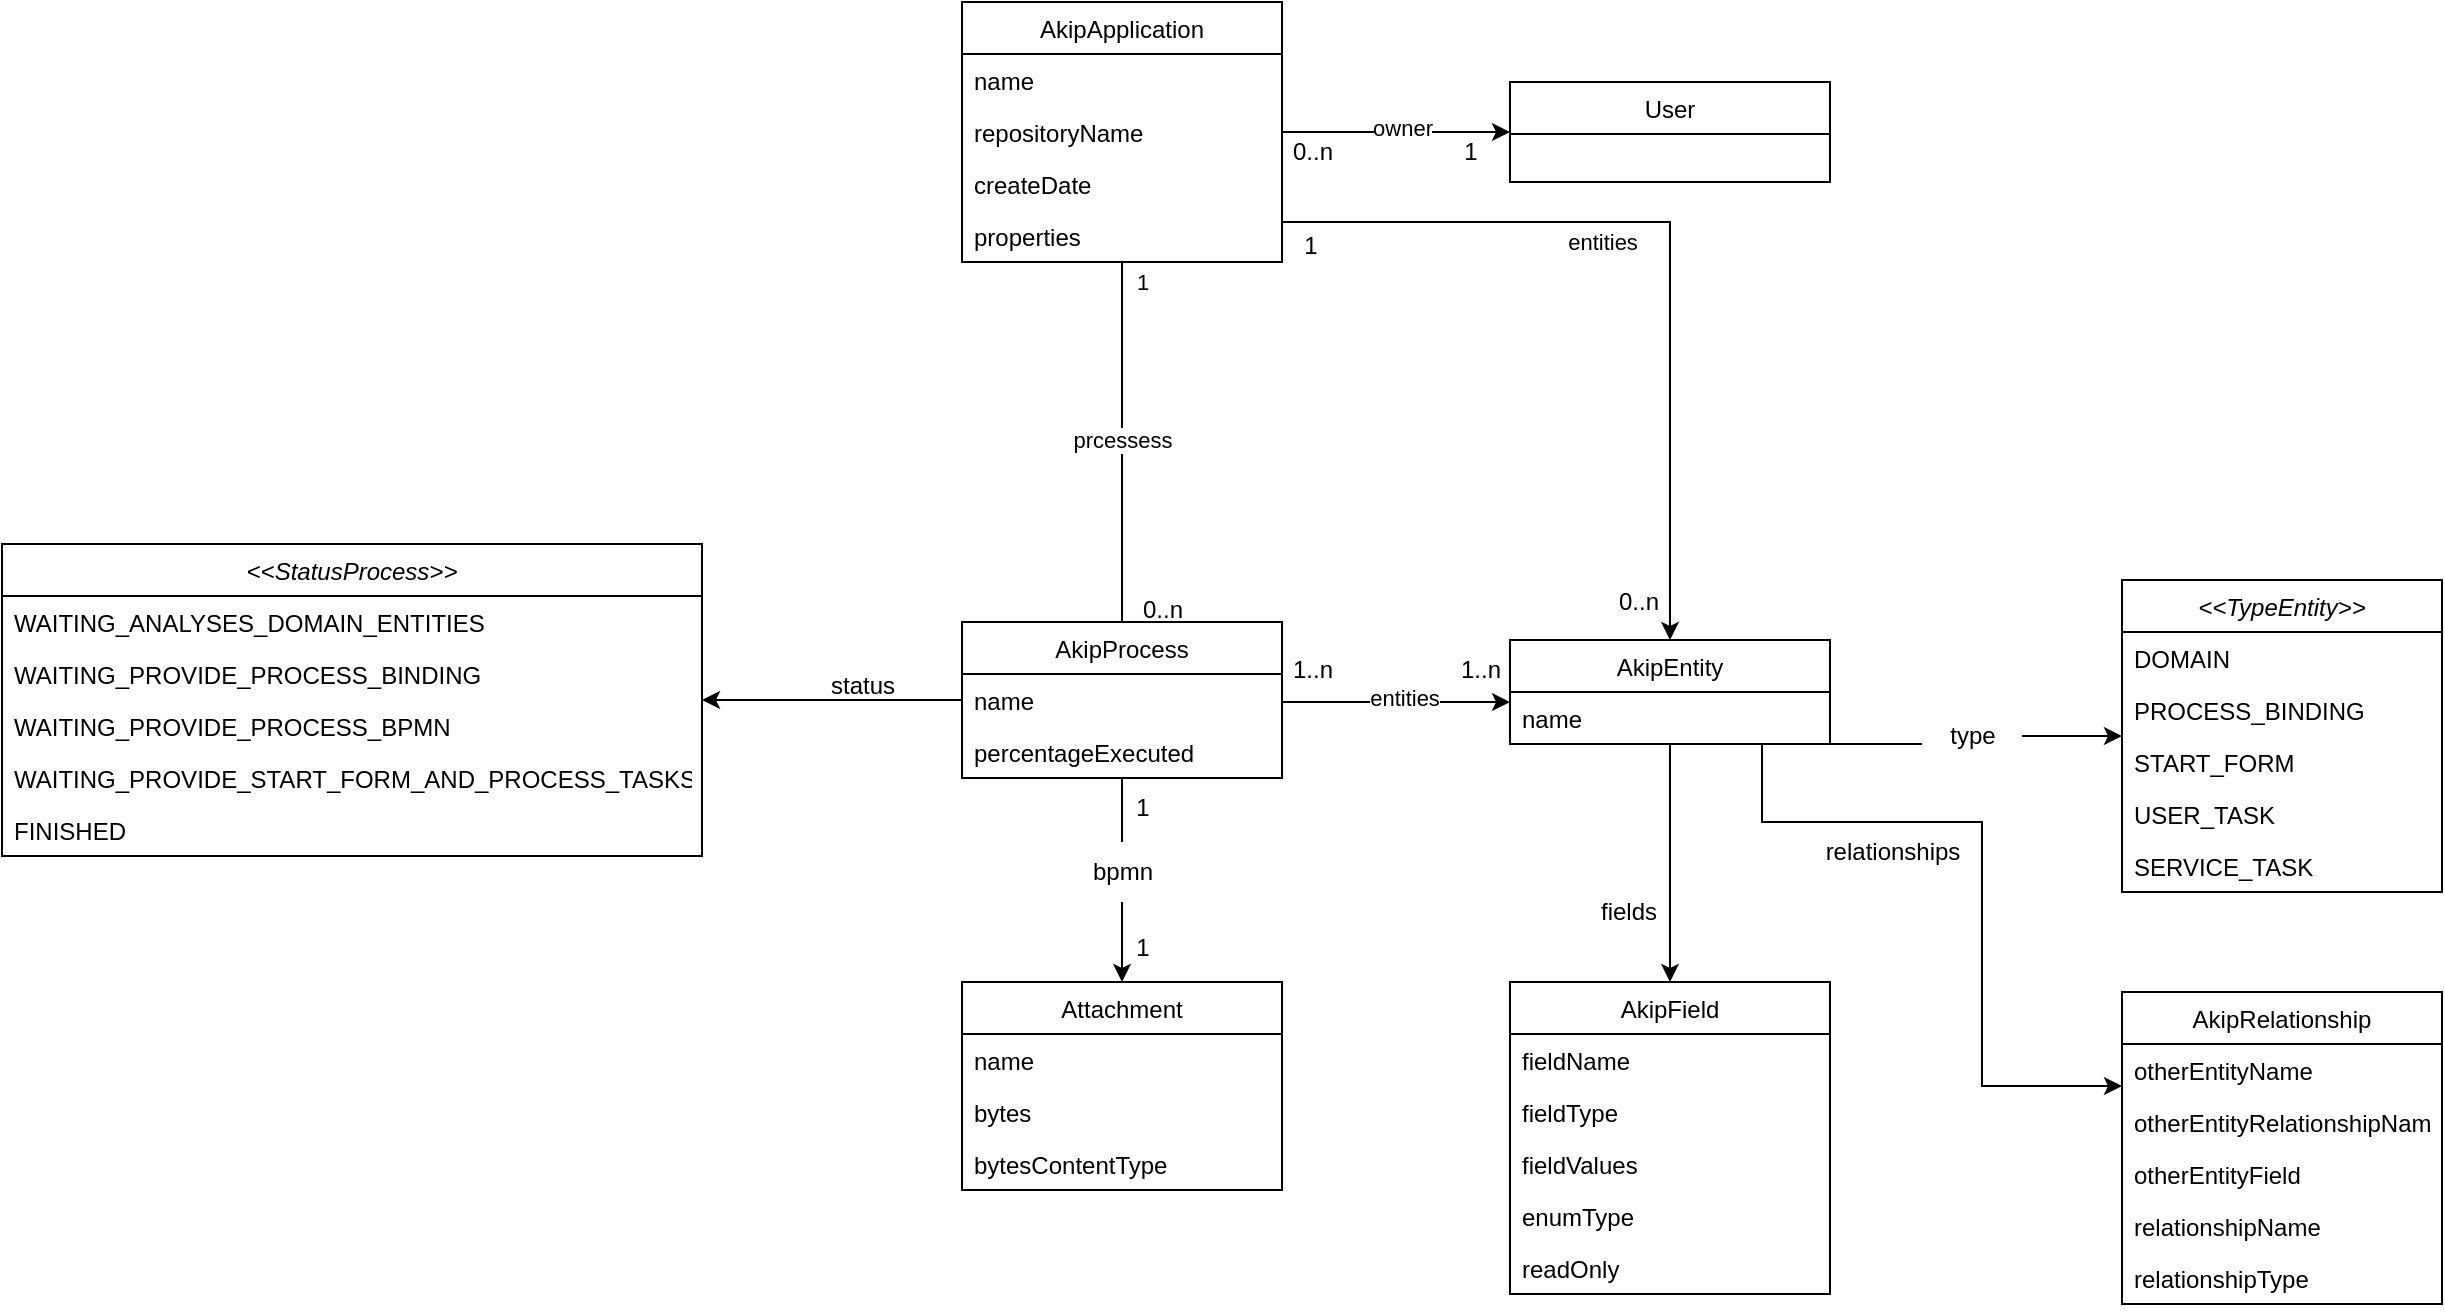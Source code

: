 <mxfile version="20.3.6" type="device"><diagram id="C5RBs43oDa-KdzZeNtuy" name="Page-1"><mxGraphModel dx="2489" dy="805" grid="1" gridSize="10" guides="1" tooltips="1" connect="1" arrows="1" fold="1" page="1" pageScale="1" pageWidth="827" pageHeight="1169" math="0" shadow="0"><root><mxCell id="WIyWlLk6GJQsqaUBKTNV-0"/><mxCell id="WIyWlLk6GJQsqaUBKTNV-1" parent="WIyWlLk6GJQsqaUBKTNV-0"/><mxCell id="IVdEDBpkRiV3nZfDsTGB-0" style="edgeStyle=orthogonalEdgeStyle;rounded=0;orthogonalLoop=1;jettySize=auto;html=1;" parent="WIyWlLk6GJQsqaUBKTNV-1" source="zkfFHV4jXpPFQw0GAbJ--0" target="zkfFHV4jXpPFQw0GAbJ--13" edge="1"><mxGeometry relative="1" as="geometry"/></mxCell><mxCell id="IVdEDBpkRiV3nZfDsTGB-1" value="owner" style="edgeLabel;html=1;align=center;verticalAlign=middle;resizable=0;points=[];" parent="IVdEDBpkRiV3nZfDsTGB-0" connectable="0" vertex="1"><mxGeometry x="0.273" relative="1" as="geometry"><mxPoint x="-13" y="-2" as="offset"/></mxGeometry></mxCell><mxCell id="IVdEDBpkRiV3nZfDsTGB-13" style="edgeStyle=orthogonalEdgeStyle;rounded=0;orthogonalLoop=1;jettySize=auto;html=1;endArrow=none;endFill=0;" parent="WIyWlLk6GJQsqaUBKTNV-1" source="zkfFHV4jXpPFQw0GAbJ--0" target="zkfFHV4jXpPFQw0GAbJ--6" edge="1"><mxGeometry relative="1" as="geometry"><mxPoint x="230" y="254" as="sourcePoint"/><mxPoint x="230" y="413" as="targetPoint"/><Array as="points"><mxPoint x="220" y="340"/><mxPoint x="220" y="340"/></Array></mxGeometry></mxCell><mxCell id="IVdEDBpkRiV3nZfDsTGB-14" value="prcessess" style="edgeLabel;html=1;align=center;verticalAlign=middle;resizable=0;points=[];" parent="IVdEDBpkRiV3nZfDsTGB-13" connectable="0" vertex="1"><mxGeometry x="0.245" y="2" relative="1" as="geometry"><mxPoint x="-2" y="-23" as="offset"/></mxGeometry></mxCell><mxCell id="IVdEDBpkRiV3nZfDsTGB-28" value="1" style="edgeLabel;html=1;align=center;verticalAlign=middle;resizable=0;points=[];" parent="IVdEDBpkRiV3nZfDsTGB-13" connectable="0" vertex="1"><mxGeometry x="-0.62" y="2" relative="1" as="geometry"><mxPoint x="8" y="-24" as="offset"/></mxGeometry></mxCell><mxCell id="uUynUKK8bMvL2KG879Hx-0" style="edgeStyle=orthogonalEdgeStyle;rounded=0;orthogonalLoop=1;jettySize=auto;html=1;" parent="WIyWlLk6GJQsqaUBKTNV-1" source="zkfFHV4jXpPFQw0GAbJ--0" target="IVdEDBpkRiV3nZfDsTGB-4" edge="1"><mxGeometry relative="1" as="geometry"><Array as="points"><mxPoint x="494" y="200"/></Array></mxGeometry></mxCell><mxCell id="zkfFHV4jXpPFQw0GAbJ--0" value="AkipApplication" style="swimlane;fontStyle=0;align=center;verticalAlign=top;childLayout=stackLayout;horizontal=1;startSize=26;horizontalStack=0;resizeParent=1;resizeLast=0;collapsible=1;marginBottom=0;rounded=0;shadow=0;strokeWidth=1;" parent="WIyWlLk6GJQsqaUBKTNV-1" vertex="1"><mxGeometry x="140" y="90" width="160" height="130" as="geometry"><mxRectangle x="230" y="140" width="160" height="26" as="alternateBounds"/></mxGeometry></mxCell><mxCell id="zkfFHV4jXpPFQw0GAbJ--1" value="name" style="text;align=left;verticalAlign=top;spacingLeft=4;spacingRight=4;overflow=hidden;rotatable=0;points=[[0,0.5],[1,0.5]];portConstraint=eastwest;" parent="zkfFHV4jXpPFQw0GAbJ--0" vertex="1"><mxGeometry y="26" width="160" height="26" as="geometry"/></mxCell><mxCell id="zkfFHV4jXpPFQw0GAbJ--2" value="repositoryName" style="text;align=left;verticalAlign=top;spacingLeft=4;spacingRight=4;overflow=hidden;rotatable=0;points=[[0,0.5],[1,0.5]];portConstraint=eastwest;rounded=0;shadow=0;html=0;" parent="zkfFHV4jXpPFQw0GAbJ--0" vertex="1"><mxGeometry y="52" width="160" height="26" as="geometry"/></mxCell><mxCell id="mcBj0GrOKnKT2NTujb-7-0" value="createDate" style="text;align=left;verticalAlign=top;spacingLeft=4;spacingRight=4;overflow=hidden;rotatable=0;points=[[0,0.5],[1,0.5]];portConstraint=eastwest;rounded=0;shadow=0;html=0;" parent="zkfFHV4jXpPFQw0GAbJ--0" vertex="1"><mxGeometry y="78" width="160" height="26" as="geometry"/></mxCell><mxCell id="rdSp3MzELDum0l5a-hE9-0" value="properties" style="text;align=left;verticalAlign=top;spacingLeft=4;spacingRight=4;overflow=hidden;rotatable=0;points=[[0,0.5],[1,0.5]];portConstraint=eastwest;rounded=0;shadow=0;html=0;" parent="zkfFHV4jXpPFQw0GAbJ--0" vertex="1"><mxGeometry y="104" width="160" height="26" as="geometry"/></mxCell><mxCell id="IVdEDBpkRiV3nZfDsTGB-12" style="edgeStyle=orthogonalEdgeStyle;rounded=0;orthogonalLoop=1;jettySize=auto;html=1;" parent="WIyWlLk6GJQsqaUBKTNV-1" source="zkfFHV4jXpPFQw0GAbJ--6" target="IVdEDBpkRiV3nZfDsTGB-4" edge="1"><mxGeometry relative="1" as="geometry"><Array as="points"><mxPoint x="330" y="440"/><mxPoint x="330" y="440"/></Array></mxGeometry></mxCell><mxCell id="IVdEDBpkRiV3nZfDsTGB-15" value="entities" style="edgeLabel;html=1;align=center;verticalAlign=middle;resizable=0;points=[];" parent="IVdEDBpkRiV3nZfDsTGB-12" connectable="0" vertex="1"><mxGeometry x="0.236" y="-2" relative="1" as="geometry"><mxPoint x="-10" y="-4" as="offset"/></mxGeometry></mxCell><mxCell id="IVdEDBpkRiV3nZfDsTGB-21" style="edgeStyle=orthogonalEdgeStyle;rounded=0;orthogonalLoop=1;jettySize=auto;html=1;startArrow=none;" parent="WIyWlLk6GJQsqaUBKTNV-1" source="IVdEDBpkRiV3nZfDsTGB-22" target="IVdEDBpkRiV3nZfDsTGB-20" edge="1"><mxGeometry relative="1" as="geometry"/></mxCell><mxCell id="te-1GJ1RouCBQj6qVGQK-11" style="edgeStyle=orthogonalEdgeStyle;rounded=0;orthogonalLoop=1;jettySize=auto;html=1;" parent="WIyWlLk6GJQsqaUBKTNV-1" source="zkfFHV4jXpPFQw0GAbJ--6" target="te-1GJ1RouCBQj6qVGQK-2" edge="1"><mxGeometry relative="1" as="geometry"/></mxCell><mxCell id="zkfFHV4jXpPFQw0GAbJ--6" value="AkipProcess" style="swimlane;fontStyle=0;align=center;verticalAlign=top;childLayout=stackLayout;horizontal=1;startSize=26;horizontalStack=0;resizeParent=1;resizeLast=0;collapsible=1;marginBottom=0;rounded=0;shadow=0;strokeWidth=1;" parent="WIyWlLk6GJQsqaUBKTNV-1" vertex="1"><mxGeometry x="140" y="400" width="160" height="78" as="geometry"><mxRectangle x="130" y="380" width="160" height="26" as="alternateBounds"/></mxGeometry></mxCell><mxCell id="zkfFHV4jXpPFQw0GAbJ--8" value="name" style="text;align=left;verticalAlign=top;spacingLeft=4;spacingRight=4;overflow=hidden;rotatable=0;points=[[0,0.5],[1,0.5]];portConstraint=eastwest;rounded=0;shadow=0;html=0;" parent="zkfFHV4jXpPFQw0GAbJ--6" vertex="1"><mxGeometry y="26" width="160" height="26" as="geometry"/></mxCell><mxCell id="te-1GJ1RouCBQj6qVGQK-15" value="percentageExecuted" style="text;align=left;verticalAlign=top;spacingLeft=4;spacingRight=4;overflow=hidden;rotatable=0;points=[[0,0.5],[1,0.5]];portConstraint=eastwest;rounded=0;shadow=0;html=0;" parent="zkfFHV4jXpPFQw0GAbJ--6" vertex="1"><mxGeometry y="52" width="160" height="26" as="geometry"/></mxCell><mxCell id="zkfFHV4jXpPFQw0GAbJ--13" value="User" style="swimlane;fontStyle=0;align=center;verticalAlign=top;childLayout=stackLayout;horizontal=1;startSize=26;horizontalStack=0;resizeParent=1;resizeLast=0;collapsible=1;marginBottom=0;rounded=0;shadow=0;strokeWidth=1;" parent="WIyWlLk6GJQsqaUBKTNV-1" vertex="1"><mxGeometry x="414" y="130" width="160" height="50" as="geometry"><mxRectangle x="340" y="380" width="170" height="26" as="alternateBounds"/></mxGeometry></mxCell><mxCell id="IVdEDBpkRiV3nZfDsTGB-10" style="edgeStyle=orthogonalEdgeStyle;rounded=0;orthogonalLoop=1;jettySize=auto;html=1;startArrow=none;" parent="WIyWlLk6GJQsqaUBKTNV-1" source="IVdEDBpkRiV3nZfDsTGB-17" target="IVdEDBpkRiV3nZfDsTGB-6" edge="1"><mxGeometry relative="1" as="geometry"><Array as="points"><mxPoint x="680" y="457"/><mxPoint x="680" y="457"/></Array></mxGeometry></mxCell><mxCell id="3iqtMKfMsZFugL1PBNO5-4" style="edgeStyle=orthogonalEdgeStyle;rounded=0;orthogonalLoop=1;jettySize=auto;html=1;" parent="WIyWlLk6GJQsqaUBKTNV-1" source="IVdEDBpkRiV3nZfDsTGB-4" target="3iqtMKfMsZFugL1PBNO5-0" edge="1"><mxGeometry relative="1" as="geometry"/></mxCell><mxCell id="IVdEDBpkRiV3nZfDsTGB-4" value="AkipEntity" style="swimlane;fontStyle=0;align=center;verticalAlign=top;childLayout=stackLayout;horizontal=1;startSize=26;horizontalStack=0;resizeParent=1;resizeLast=0;collapsible=1;marginBottom=0;rounded=0;shadow=0;strokeWidth=1;" parent="WIyWlLk6GJQsqaUBKTNV-1" vertex="1"><mxGeometry x="414" y="409" width="160" height="52" as="geometry"><mxRectangle x="130" y="380" width="160" height="26" as="alternateBounds"/></mxGeometry></mxCell><mxCell id="IVdEDBpkRiV3nZfDsTGB-5" value="name" style="text;align=left;verticalAlign=top;spacingLeft=4;spacingRight=4;overflow=hidden;rotatable=0;points=[[0,0.5],[1,0.5]];portConstraint=eastwest;rounded=0;shadow=0;html=0;" parent="IVdEDBpkRiV3nZfDsTGB-4" vertex="1"><mxGeometry y="26" width="160" height="26" as="geometry"/></mxCell><mxCell id="IVdEDBpkRiV3nZfDsTGB-6" value="&lt;&lt;TypeEntity&gt;&gt;" style="swimlane;fontStyle=2;align=center;verticalAlign=top;childLayout=stackLayout;horizontal=1;startSize=26;horizontalStack=0;resizeParent=1;resizeLast=0;collapsible=1;marginBottom=0;rounded=0;shadow=0;strokeWidth=1;" parent="WIyWlLk6GJQsqaUBKTNV-1" vertex="1"><mxGeometry x="720" y="379" width="160" height="156" as="geometry"><mxRectangle x="130" y="380" width="160" height="26" as="alternateBounds"/></mxGeometry></mxCell><mxCell id="IVdEDBpkRiV3nZfDsTGB-7" value="DOMAIN" style="text;align=left;verticalAlign=top;spacingLeft=4;spacingRight=4;overflow=hidden;rotatable=0;points=[[0,0.5],[1,0.5]];portConstraint=eastwest;rounded=0;shadow=0;html=0;" parent="IVdEDBpkRiV3nZfDsTGB-6" vertex="1"><mxGeometry y="26" width="160" height="26" as="geometry"/></mxCell><mxCell id="IVdEDBpkRiV3nZfDsTGB-8" value="PROCESS_BINDING" style="text;align=left;verticalAlign=top;spacingLeft=4;spacingRight=4;overflow=hidden;rotatable=0;points=[[0,0.5],[1,0.5]];portConstraint=eastwest;rounded=0;shadow=0;html=0;" parent="IVdEDBpkRiV3nZfDsTGB-6" vertex="1"><mxGeometry y="52" width="160" height="26" as="geometry"/></mxCell><mxCell id="mcBj0GrOKnKT2NTujb-7-1" value="START_FORM" style="text;align=left;verticalAlign=top;spacingLeft=4;spacingRight=4;overflow=hidden;rotatable=0;points=[[0,0.5],[1,0.5]];portConstraint=eastwest;rounded=0;shadow=0;html=0;" parent="IVdEDBpkRiV3nZfDsTGB-6" vertex="1"><mxGeometry y="78" width="160" height="26" as="geometry"/></mxCell><mxCell id="mcBj0GrOKnKT2NTujb-7-2" value="USER_TASK" style="text;align=left;verticalAlign=top;spacingLeft=4;spacingRight=4;overflow=hidden;rotatable=0;points=[[0,0.5],[1,0.5]];portConstraint=eastwest;rounded=0;shadow=0;html=0;" parent="IVdEDBpkRiV3nZfDsTGB-6" vertex="1"><mxGeometry y="104" width="160" height="26" as="geometry"/></mxCell><mxCell id="IVdEDBpkRiV3nZfDsTGB-9" value="SERVICE_TASK" style="text;align=left;verticalAlign=top;spacingLeft=4;spacingRight=4;overflow=hidden;rotatable=0;points=[[0,0.5],[1,0.5]];portConstraint=eastwest;rounded=0;shadow=0;html=0;" parent="IVdEDBpkRiV3nZfDsTGB-6" vertex="1"><mxGeometry y="130" width="160" height="26" as="geometry"/></mxCell><mxCell id="IVdEDBpkRiV3nZfDsTGB-17" value="type" style="text;html=1;align=center;verticalAlign=middle;resizable=0;points=[];autosize=1;strokeColor=none;fillColor=none;" parent="WIyWlLk6GJQsqaUBKTNV-1" vertex="1"><mxGeometry x="620" y="442" width="50" height="30" as="geometry"/></mxCell><mxCell id="IVdEDBpkRiV3nZfDsTGB-18" value="" style="edgeStyle=orthogonalEdgeStyle;rounded=0;orthogonalLoop=1;jettySize=auto;html=1;endArrow=none;" parent="WIyWlLk6GJQsqaUBKTNV-1" source="IVdEDBpkRiV3nZfDsTGB-4" target="IVdEDBpkRiV3nZfDsTGB-17" edge="1"><mxGeometry relative="1" as="geometry"><mxPoint x="494" y="409" as="sourcePoint"/><mxPoint x="494" y="344" as="targetPoint"/><Array as="points"><mxPoint x="610" y="461"/><mxPoint x="610" y="461"/></Array></mxGeometry></mxCell><mxCell id="IVdEDBpkRiV3nZfDsTGB-20" value="Attachment" style="swimlane;fontStyle=0;align=center;verticalAlign=top;childLayout=stackLayout;horizontal=1;startSize=26;horizontalStack=0;resizeParent=1;resizeLast=0;collapsible=1;marginBottom=0;rounded=0;shadow=0;strokeWidth=1;" parent="WIyWlLk6GJQsqaUBKTNV-1" vertex="1"><mxGeometry x="140" y="580" width="160" height="104" as="geometry"><mxRectangle x="340" y="380" width="170" height="26" as="alternateBounds"/></mxGeometry></mxCell><mxCell id="IVdEDBpkRiV3nZfDsTGB-25" value="name" style="text;align=left;verticalAlign=top;spacingLeft=4;spacingRight=4;overflow=hidden;rotatable=0;points=[[0,0.5],[1,0.5]];portConstraint=eastwest;rounded=0;shadow=0;html=0;" parent="IVdEDBpkRiV3nZfDsTGB-20" vertex="1"><mxGeometry y="26" width="160" height="26" as="geometry"/></mxCell><mxCell id="IVdEDBpkRiV3nZfDsTGB-26" value="bytes" style="text;align=left;verticalAlign=top;spacingLeft=4;spacingRight=4;overflow=hidden;rotatable=0;points=[[0,0.5],[1,0.5]];portConstraint=eastwest;rounded=0;shadow=0;html=0;" parent="IVdEDBpkRiV3nZfDsTGB-20" vertex="1"><mxGeometry y="52" width="160" height="26" as="geometry"/></mxCell><mxCell id="IVdEDBpkRiV3nZfDsTGB-24" value="bytesContentType" style="text;align=left;verticalAlign=top;spacingLeft=4;spacingRight=4;overflow=hidden;rotatable=0;points=[[0,0.5],[1,0.5]];portConstraint=eastwest;rounded=0;shadow=0;html=0;" parent="IVdEDBpkRiV3nZfDsTGB-20" vertex="1"><mxGeometry y="78" width="160" height="26" as="geometry"/></mxCell><mxCell id="IVdEDBpkRiV3nZfDsTGB-22" value="bpmn" style="text;html=1;align=center;verticalAlign=middle;resizable=0;points=[];autosize=1;strokeColor=none;fillColor=none;" parent="WIyWlLk6GJQsqaUBKTNV-1" vertex="1"><mxGeometry x="195" y="510" width="50" height="30" as="geometry"/></mxCell><mxCell id="IVdEDBpkRiV3nZfDsTGB-23" value="" style="edgeStyle=orthogonalEdgeStyle;rounded=0;orthogonalLoop=1;jettySize=auto;html=1;endArrow=none;" parent="WIyWlLk6GJQsqaUBKTNV-1" source="zkfFHV4jXpPFQw0GAbJ--6" target="IVdEDBpkRiV3nZfDsTGB-22" edge="1"><mxGeometry relative="1" as="geometry"><mxPoint x="310" y="495" as="sourcePoint"/><mxPoint x="220" y="530" as="targetPoint"/></mxGeometry></mxCell><mxCell id="IVdEDBpkRiV3nZfDsTGB-29" value="0..n" style="text;html=1;align=center;verticalAlign=middle;resizable=0;points=[];autosize=1;strokeColor=none;fillColor=none;" parent="WIyWlLk6GJQsqaUBKTNV-1" vertex="1"><mxGeometry x="220" y="379" width="40" height="30" as="geometry"/></mxCell><mxCell id="IVdEDBpkRiV3nZfDsTGB-30" value="1" style="text;html=1;align=center;verticalAlign=middle;resizable=0;points=[];autosize=1;strokeColor=none;fillColor=none;" parent="WIyWlLk6GJQsqaUBKTNV-1" vertex="1"><mxGeometry x="215" y="548" width="30" height="30" as="geometry"/></mxCell><mxCell id="IVdEDBpkRiV3nZfDsTGB-31" value="1" style="text;html=1;align=center;verticalAlign=middle;resizable=0;points=[];autosize=1;strokeColor=none;fillColor=none;" parent="WIyWlLk6GJQsqaUBKTNV-1" vertex="1"><mxGeometry x="215" y="478" width="30" height="30" as="geometry"/></mxCell><mxCell id="IVdEDBpkRiV3nZfDsTGB-32" value="1..n" style="text;html=1;align=center;verticalAlign=middle;resizable=0;points=[];autosize=1;strokeColor=none;fillColor=none;" parent="WIyWlLk6GJQsqaUBKTNV-1" vertex="1"><mxGeometry x="295" y="409" width="40" height="30" as="geometry"/></mxCell><mxCell id="IVdEDBpkRiV3nZfDsTGB-33" value="1..n" style="text;html=1;align=center;verticalAlign=middle;resizable=0;points=[];autosize=1;strokeColor=none;fillColor=none;" parent="WIyWlLk6GJQsqaUBKTNV-1" vertex="1"><mxGeometry x="379" y="409" width="40" height="30" as="geometry"/></mxCell><mxCell id="IVdEDBpkRiV3nZfDsTGB-35" value="0..n" style="text;html=1;align=center;verticalAlign=middle;resizable=0;points=[];autosize=1;strokeColor=none;fillColor=none;" parent="WIyWlLk6GJQsqaUBKTNV-1" vertex="1"><mxGeometry x="295" y="150" width="40" height="30" as="geometry"/></mxCell><mxCell id="IVdEDBpkRiV3nZfDsTGB-36" value="1" style="text;html=1;align=center;verticalAlign=middle;resizable=0;points=[];autosize=1;strokeColor=none;fillColor=none;" parent="WIyWlLk6GJQsqaUBKTNV-1" vertex="1"><mxGeometry x="379" y="150" width="30" height="30" as="geometry"/></mxCell><mxCell id="te-1GJ1RouCBQj6qVGQK-2" value="&lt;&lt;StatusProcess&gt;&gt;" style="swimlane;fontStyle=2;align=center;verticalAlign=top;childLayout=stackLayout;horizontal=1;startSize=26;horizontalStack=0;resizeParent=1;resizeLast=0;collapsible=1;marginBottom=0;rounded=0;shadow=0;strokeWidth=1;" parent="WIyWlLk6GJQsqaUBKTNV-1" vertex="1"><mxGeometry x="-340" y="361" width="350" height="156" as="geometry"><mxRectangle x="130" y="380" width="160" height="26" as="alternateBounds"/></mxGeometry></mxCell><mxCell id="te-1GJ1RouCBQj6qVGQK-4" value="WAITING_ANALYSES_DOMAIN_ENTITIES" style="text;align=left;verticalAlign=top;spacingLeft=4;spacingRight=4;overflow=hidden;rotatable=0;points=[[0,0.5],[1,0.5]];portConstraint=eastwest;rounded=0;shadow=0;html=0;" parent="te-1GJ1RouCBQj6qVGQK-2" vertex="1"><mxGeometry y="26" width="350" height="26" as="geometry"/></mxCell><mxCell id="te-1GJ1RouCBQj6qVGQK-8" value="WAITING_PROVIDE_PROCESS_BINDING" style="text;align=left;verticalAlign=top;spacingLeft=4;spacingRight=4;overflow=hidden;rotatable=0;points=[[0,0.5],[1,0.5]];portConstraint=eastwest;rounded=0;shadow=0;html=0;" parent="te-1GJ1RouCBQj6qVGQK-2" vertex="1"><mxGeometry y="52" width="350" height="26" as="geometry"/></mxCell><mxCell id="te-1GJ1RouCBQj6qVGQK-9" value="WAITING_PROVIDE_PROCESS_BPMN" style="text;align=left;verticalAlign=top;spacingLeft=4;spacingRight=4;overflow=hidden;rotatable=0;points=[[0,0.5],[1,0.5]];portConstraint=eastwest;rounded=0;shadow=0;html=0;" parent="te-1GJ1RouCBQj6qVGQK-2" vertex="1"><mxGeometry y="78" width="350" height="26" as="geometry"/></mxCell><mxCell id="te-1GJ1RouCBQj6qVGQK-10" value="WAITING_PROVIDE_START_FORM_AND_PROCESS_TASKS" style="text;align=left;verticalAlign=top;spacingLeft=4;spacingRight=4;overflow=hidden;rotatable=0;points=[[0,0.5],[1,0.5]];portConstraint=eastwest;rounded=0;shadow=0;html=0;" parent="te-1GJ1RouCBQj6qVGQK-2" vertex="1"><mxGeometry y="104" width="350" height="26" as="geometry"/></mxCell><mxCell id="te-1GJ1RouCBQj6qVGQK-5" value="FINISHED" style="text;align=left;verticalAlign=top;spacingLeft=4;spacingRight=4;overflow=hidden;rotatable=0;points=[[0,0.5],[1,0.5]];portConstraint=eastwest;rounded=0;shadow=0;html=0;" parent="te-1GJ1RouCBQj6qVGQK-2" vertex="1"><mxGeometry y="130" width="350" height="26" as="geometry"/></mxCell><mxCell id="te-1GJ1RouCBQj6qVGQK-14" value="status" style="text;html=1;align=center;verticalAlign=middle;resizable=0;points=[];autosize=1;strokeColor=none;fillColor=none;" parent="WIyWlLk6GJQsqaUBKTNV-1" vertex="1"><mxGeometry x="60" y="417" width="60" height="30" as="geometry"/></mxCell><mxCell id="uUynUKK8bMvL2KG879Hx-1" value="entities" style="edgeLabel;html=1;align=center;verticalAlign=middle;resizable=0;points=[];" parent="WIyWlLk6GJQsqaUBKTNV-1" connectable="0" vertex="1"><mxGeometry x="460" y="210" as="geometry"/></mxCell><mxCell id="uUynUKK8bMvL2KG879Hx-2" value="1" style="text;html=1;align=center;verticalAlign=middle;resizable=0;points=[];autosize=1;strokeColor=none;fillColor=none;" parent="WIyWlLk6GJQsqaUBKTNV-1" vertex="1"><mxGeometry x="299" y="197" width="30" height="30" as="geometry"/></mxCell><mxCell id="uUynUKK8bMvL2KG879Hx-3" value="0..n" style="text;html=1;align=center;verticalAlign=middle;resizable=0;points=[];autosize=1;strokeColor=none;fillColor=none;" parent="WIyWlLk6GJQsqaUBKTNV-1" vertex="1"><mxGeometry x="458" y="375" width="40" height="30" as="geometry"/></mxCell><mxCell id="3iqtMKfMsZFugL1PBNO5-0" value="AkipField" style="swimlane;fontStyle=0;align=center;verticalAlign=top;childLayout=stackLayout;horizontal=1;startSize=26;horizontalStack=0;resizeParent=1;resizeLast=0;collapsible=1;marginBottom=0;rounded=0;shadow=0;strokeWidth=1;" parent="WIyWlLk6GJQsqaUBKTNV-1" vertex="1"><mxGeometry x="414" y="580" width="160" height="156" as="geometry"><mxRectangle x="130" y="380" width="160" height="26" as="alternateBounds"/></mxGeometry></mxCell><mxCell id="3iqtMKfMsZFugL1PBNO5-1" value="fieldName" style="text;align=left;verticalAlign=top;spacingLeft=4;spacingRight=4;overflow=hidden;rotatable=0;points=[[0,0.5],[1,0.5]];portConstraint=eastwest;rounded=0;shadow=0;html=0;" parent="3iqtMKfMsZFugL1PBNO5-0" vertex="1"><mxGeometry y="26" width="160" height="26" as="geometry"/></mxCell><mxCell id="3iqtMKfMsZFugL1PBNO5-2" value="fieldType" style="text;align=left;verticalAlign=top;spacingLeft=4;spacingRight=4;overflow=hidden;rotatable=0;points=[[0,0.5],[1,0.5]];portConstraint=eastwest;rounded=0;shadow=0;html=0;" parent="3iqtMKfMsZFugL1PBNO5-0" vertex="1"><mxGeometry y="52" width="160" height="26" as="geometry"/></mxCell><mxCell id="3iqtMKfMsZFugL1PBNO5-3" value="fieldValues" style="text;align=left;verticalAlign=top;spacingLeft=4;spacingRight=4;overflow=hidden;rotatable=0;points=[[0,0.5],[1,0.5]];portConstraint=eastwest;rounded=0;shadow=0;html=0;" parent="3iqtMKfMsZFugL1PBNO5-0" vertex="1"><mxGeometry y="78" width="160" height="26" as="geometry"/></mxCell><mxCell id="2wxcEI8Sed1jXxYsM8wF-0" value="enumType" style="text;align=left;verticalAlign=top;spacingLeft=4;spacingRight=4;overflow=hidden;rotatable=0;points=[[0,0.5],[1,0.5]];portConstraint=eastwest;rounded=0;shadow=0;html=0;" vertex="1" parent="3iqtMKfMsZFugL1PBNO5-0"><mxGeometry y="104" width="160" height="26" as="geometry"/></mxCell><mxCell id="2wxcEI8Sed1jXxYsM8wF-1" value="readOnly" style="text;align=left;verticalAlign=top;spacingLeft=4;spacingRight=4;overflow=hidden;rotatable=0;points=[[0,0.5],[1,0.5]];portConstraint=eastwest;rounded=0;shadow=0;html=0;" vertex="1" parent="3iqtMKfMsZFugL1PBNO5-0"><mxGeometry y="130" width="160" height="26" as="geometry"/></mxCell><mxCell id="3iqtMKfMsZFugL1PBNO5-5" value="fields" style="text;html=1;align=center;verticalAlign=middle;resizable=0;points=[];autosize=1;strokeColor=none;fillColor=none;" parent="WIyWlLk6GJQsqaUBKTNV-1" vertex="1"><mxGeometry x="448" y="530" width="50" height="30" as="geometry"/></mxCell><mxCell id="3iqtMKfMsZFugL1PBNO5-6" value="AkipRelationship" style="swimlane;fontStyle=0;align=center;verticalAlign=top;childLayout=stackLayout;horizontal=1;startSize=26;horizontalStack=0;resizeParent=1;resizeLast=0;collapsible=1;marginBottom=0;rounded=0;shadow=0;strokeWidth=1;" parent="WIyWlLk6GJQsqaUBKTNV-1" vertex="1"><mxGeometry x="720" y="585" width="160" height="156" as="geometry"><mxRectangle x="130" y="380" width="160" height="26" as="alternateBounds"/></mxGeometry></mxCell><mxCell id="3iqtMKfMsZFugL1PBNO5-7" value="otherEntityName" style="text;align=left;verticalAlign=top;spacingLeft=4;spacingRight=4;overflow=hidden;rotatable=0;points=[[0,0.5],[1,0.5]];portConstraint=eastwest;rounded=0;shadow=0;html=0;" parent="3iqtMKfMsZFugL1PBNO5-6" vertex="1"><mxGeometry y="26" width="160" height="26" as="geometry"/></mxCell><mxCell id="3iqtMKfMsZFugL1PBNO5-8" value="otherEntityRelationshipName" style="text;align=left;verticalAlign=top;spacingLeft=4;spacingRight=4;overflow=hidden;rotatable=0;points=[[0,0.5],[1,0.5]];portConstraint=eastwest;rounded=0;shadow=0;html=0;" parent="3iqtMKfMsZFugL1PBNO5-6" vertex="1"><mxGeometry y="52" width="160" height="26" as="geometry"/></mxCell><mxCell id="3iqtMKfMsZFugL1PBNO5-13" value="otherEntityField" style="text;align=left;verticalAlign=top;spacingLeft=4;spacingRight=4;overflow=hidden;rotatable=0;points=[[0,0.5],[1,0.5]];portConstraint=eastwest;rounded=0;shadow=0;html=0;" parent="3iqtMKfMsZFugL1PBNO5-6" vertex="1"><mxGeometry y="78" width="160" height="26" as="geometry"/></mxCell><mxCell id="3iqtMKfMsZFugL1PBNO5-9" value="relationshipName" style="text;align=left;verticalAlign=top;spacingLeft=4;spacingRight=4;overflow=hidden;rotatable=0;points=[[0,0.5],[1,0.5]];portConstraint=eastwest;rounded=0;shadow=0;html=0;" parent="3iqtMKfMsZFugL1PBNO5-6" vertex="1"><mxGeometry y="104" width="160" height="26" as="geometry"/></mxCell><mxCell id="3iqtMKfMsZFugL1PBNO5-12" value="relationshipType" style="text;align=left;verticalAlign=top;spacingLeft=4;spacingRight=4;overflow=hidden;rotatable=0;points=[[0,0.5],[1,0.5]];portConstraint=eastwest;rounded=0;shadow=0;html=0;" parent="3iqtMKfMsZFugL1PBNO5-6" vertex="1"><mxGeometry y="130" width="160" height="26" as="geometry"/></mxCell><mxCell id="3iqtMKfMsZFugL1PBNO5-10" style="edgeStyle=orthogonalEdgeStyle;rounded=0;orthogonalLoop=1;jettySize=auto;html=1;" parent="WIyWlLk6GJQsqaUBKTNV-1" source="IVdEDBpkRiV3nZfDsTGB-4" target="3iqtMKfMsZFugL1PBNO5-6" edge="1"><mxGeometry relative="1" as="geometry"><Array as="points"><mxPoint x="540" y="500"/><mxPoint x="650" y="500"/><mxPoint x="650" y="632"/></Array></mxGeometry></mxCell><mxCell id="3iqtMKfMsZFugL1PBNO5-11" value="relationships" style="text;html=1;align=center;verticalAlign=middle;resizable=0;points=[];autosize=1;strokeColor=none;fillColor=none;" parent="WIyWlLk6GJQsqaUBKTNV-1" vertex="1"><mxGeometry x="560" y="500" width="90" height="30" as="geometry"/></mxCell></root></mxGraphModel></diagram></mxfile>